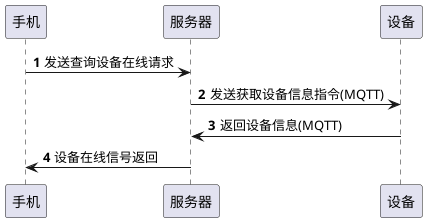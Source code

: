 @startuml
'https://plantuml.com/sequence-diagram

autonumber

participant 手机 as phone
participant 服务器 as server
participant 设备 as firmware

phone -> server: 发送查询设备在线请求
server -> firmware: 发送获取设备信息指令(MQTT)
firmware -> server: 返回设备信息(MQTT)
server -> phone: 设备在线信号返回
@enduml